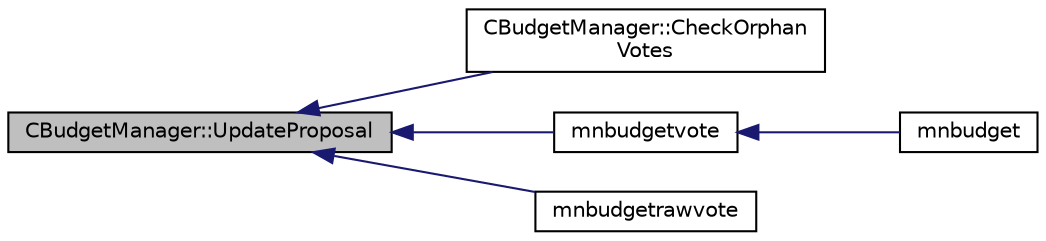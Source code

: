 digraph "CBudgetManager::UpdateProposal"
{
  edge [fontname="Helvetica",fontsize="10",labelfontname="Helvetica",labelfontsize="10"];
  node [fontname="Helvetica",fontsize="10",shape=record];
  rankdir="LR";
  Node254 [label="CBudgetManager::UpdateProposal",height=0.2,width=0.4,color="black", fillcolor="grey75", style="filled", fontcolor="black"];
  Node254 -> Node255 [dir="back",color="midnightblue",fontsize="10",style="solid",fontname="Helvetica"];
  Node255 [label="CBudgetManager::CheckOrphan\lVotes",height=0.2,width=0.4,color="black", fillcolor="white", style="filled",URL="$class_c_budget_manager.html#a73100cfcd156e567eab9e62eff332659"];
  Node254 -> Node256 [dir="back",color="midnightblue",fontsize="10",style="solid",fontname="Helvetica"];
  Node256 [label="mnbudgetvote",height=0.2,width=0.4,color="black", fillcolor="white", style="filled",URL="$rpcmasternode-budget_8cpp.html#a56da074ff2f33c0ef53bb451c67c0761"];
  Node256 -> Node257 [dir="back",color="midnightblue",fontsize="10",style="solid",fontname="Helvetica"];
  Node257 [label="mnbudget",height=0.2,width=0.4,color="black", fillcolor="white", style="filled",URL="$rpcmasternode-budget_8cpp.html#aeabbf924be4d2ce4bedb28a394e1fc6b"];
  Node254 -> Node258 [dir="back",color="midnightblue",fontsize="10",style="solid",fontname="Helvetica"];
  Node258 [label="mnbudgetrawvote",height=0.2,width=0.4,color="black", fillcolor="white", style="filled",URL="$rpcmasternode-budget_8cpp.html#a3ae70ddb7080492d70c053fdf06320f7"];
}
